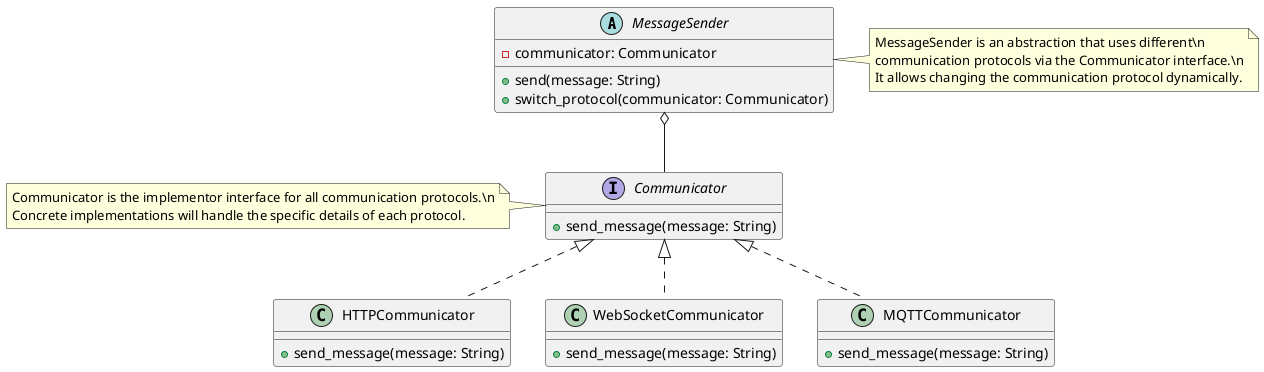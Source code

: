 @startuml
' Define the high-level abstraction for message sending
abstract class MessageSender {
    -communicator: Communicator
    +send(message: String)
    +switch_protocol(communicator: Communicator)
}

note right of MessageSender
  MessageSender is an abstraction that uses different\n
  communication protocols via the Communicator interface.\n
  It allows changing the communication protocol dynamically.
end note

' Define the implementor interface for different communication protocols
interface Communicator {
    +send_message(message: String)
}

note left of Communicator
  Communicator is the implementor interface for all communication protocols.\n
  Concrete implementations will handle the specific details of each protocol.
end note

' Concrete implementations of Communicator for different protocols
class HTTPCommunicator implements Communicator {
    +send_message(message: String)
}

class WebSocketCommunicator implements Communicator {
    +send_message(message: String)
}

class MQTTCommunicator implements Communicator {
    +send_message(message: String)
}

' Show the delegation from MessageSender to Communicator
MessageSender o-- Communicator

@enduml
